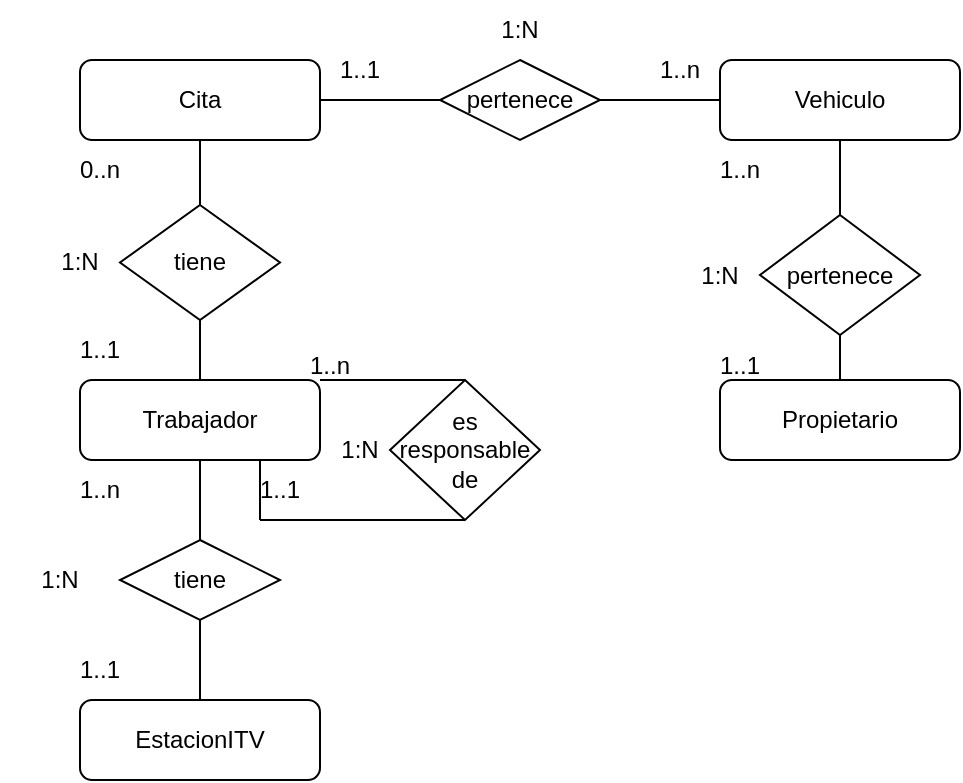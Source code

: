 <mxfile version="21.1.2" type="device">
  <diagram id="R2lEEEUBdFMjLlhIrx00" name="Page-1">
    <mxGraphModel dx="568" dy="868" grid="1" gridSize="10" guides="1" tooltips="1" connect="1" arrows="1" fold="1" page="1" pageScale="1" pageWidth="850" pageHeight="1100" math="0" shadow="0" extFonts="Permanent Marker^https://fonts.googleapis.com/css?family=Permanent+Marker">
      <root>
        <mxCell id="0" />
        <mxCell id="1" parent="0" />
        <mxCell id="F5JOhmuwmTo9AoqcFXoX-1" value="EstacionITV" style="rounded=1;whiteSpace=wrap;html=1;" parent="1" vertex="1">
          <mxGeometry x="1120" y="640" width="120" height="40" as="geometry" />
        </mxCell>
        <mxCell id="F5JOhmuwmTo9AoqcFXoX-2" value="Trabajador" style="rounded=1;whiteSpace=wrap;html=1;" parent="1" vertex="1">
          <mxGeometry x="1120" y="480" width="120" height="40" as="geometry" />
        </mxCell>
        <mxCell id="F5JOhmuwmTo9AoqcFXoX-4" value="Cita" style="rounded=1;whiteSpace=wrap;html=1;" parent="1" vertex="1">
          <mxGeometry x="1120" y="320" width="120" height="40" as="geometry" />
        </mxCell>
        <mxCell id="F5JOhmuwmTo9AoqcFXoX-5" value="Vehiculo" style="rounded=1;whiteSpace=wrap;html=1;" parent="1" vertex="1">
          <mxGeometry x="1440" y="320" width="120" height="40" as="geometry" />
        </mxCell>
        <mxCell id="F5JOhmuwmTo9AoqcFXoX-6" value="Propietario" style="rounded=1;whiteSpace=wrap;html=1;" parent="1" vertex="1">
          <mxGeometry x="1440" y="480" width="120" height="40" as="geometry" />
        </mxCell>
        <mxCell id="F5JOhmuwmTo9AoqcFXoX-7" value="pertenece" style="rhombus;whiteSpace=wrap;html=1;" parent="1" vertex="1">
          <mxGeometry x="1300" y="320" width="80" height="40" as="geometry" />
        </mxCell>
        <mxCell id="F5JOhmuwmTo9AoqcFXoX-8" value="tiene" style="rhombus;whiteSpace=wrap;html=1;" parent="1" vertex="1">
          <mxGeometry x="1140" y="560" width="80" height="40" as="geometry" />
        </mxCell>
        <mxCell id="F5JOhmuwmTo9AoqcFXoX-9" value="pertenece" style="rhombus;whiteSpace=wrap;html=1;" parent="1" vertex="1">
          <mxGeometry x="1460" y="397.5" width="80" height="60" as="geometry" />
        </mxCell>
        <mxCell id="F5JOhmuwmTo9AoqcFXoX-11" value="tiene" style="rhombus;whiteSpace=wrap;html=1;rotation=0;" parent="1" vertex="1">
          <mxGeometry x="1140" y="392.5" width="80" height="57.5" as="geometry" />
        </mxCell>
        <mxCell id="F5JOhmuwmTo9AoqcFXoX-12" value="" style="endArrow=none;html=1;rounded=0;entryX=0.5;entryY=0;entryDx=0;entryDy=0;exitX=0.5;exitY=1;exitDx=0;exitDy=0;" parent="1" source="F5JOhmuwmTo9AoqcFXoX-8" target="F5JOhmuwmTo9AoqcFXoX-1" edge="1">
          <mxGeometry width="50" height="50" relative="1" as="geometry">
            <mxPoint x="920" y="440" as="sourcePoint" />
            <mxPoint x="970" y="390" as="targetPoint" />
          </mxGeometry>
        </mxCell>
        <mxCell id="F5JOhmuwmTo9AoqcFXoX-13" value="" style="endArrow=none;html=1;rounded=0;entryX=0.5;entryY=0;entryDx=0;entryDy=0;exitX=0.5;exitY=1;exitDx=0;exitDy=0;" parent="1" source="F5JOhmuwmTo9AoqcFXoX-2" target="F5JOhmuwmTo9AoqcFXoX-8" edge="1">
          <mxGeometry width="50" height="50" relative="1" as="geometry">
            <mxPoint x="920" y="440" as="sourcePoint" />
            <mxPoint x="970" y="390" as="targetPoint" />
          </mxGeometry>
        </mxCell>
        <mxCell id="F5JOhmuwmTo9AoqcFXoX-15" value="" style="endArrow=none;html=1;rounded=0;exitX=0.5;exitY=0;exitDx=0;exitDy=0;entryX=0.5;entryY=1;entryDx=0;entryDy=0;" parent="1" source="F5JOhmuwmTo9AoqcFXoX-11" target="F5JOhmuwmTo9AoqcFXoX-4" edge="1">
          <mxGeometry width="50" height="50" relative="1" as="geometry">
            <mxPoint x="920" y="440" as="sourcePoint" />
            <mxPoint x="970" y="390" as="targetPoint" />
          </mxGeometry>
        </mxCell>
        <mxCell id="F5JOhmuwmTo9AoqcFXoX-16" value="" style="endArrow=none;html=1;rounded=0;entryX=0.5;entryY=0;entryDx=0;entryDy=0;exitX=0.5;exitY=1;exitDx=0;exitDy=0;" parent="1" source="F5JOhmuwmTo9AoqcFXoX-11" target="F5JOhmuwmTo9AoqcFXoX-2" edge="1">
          <mxGeometry width="50" height="50" relative="1" as="geometry">
            <mxPoint x="920" y="440" as="sourcePoint" />
            <mxPoint x="970" y="390" as="targetPoint" />
          </mxGeometry>
        </mxCell>
        <mxCell id="F5JOhmuwmTo9AoqcFXoX-17" value="" style="endArrow=none;html=1;rounded=0;entryX=1;entryY=0.5;entryDx=0;entryDy=0;exitX=0;exitY=0.5;exitDx=0;exitDy=0;" parent="1" source="F5JOhmuwmTo9AoqcFXoX-5" target="F5JOhmuwmTo9AoqcFXoX-7" edge="1">
          <mxGeometry width="50" height="50" relative="1" as="geometry">
            <mxPoint x="920" y="440" as="sourcePoint" />
            <mxPoint x="970" y="390" as="targetPoint" />
          </mxGeometry>
        </mxCell>
        <mxCell id="F5JOhmuwmTo9AoqcFXoX-18" value="" style="endArrow=none;html=1;rounded=0;entryX=0;entryY=0.5;entryDx=0;entryDy=0;exitX=1;exitY=0.5;exitDx=0;exitDy=0;" parent="1" source="F5JOhmuwmTo9AoqcFXoX-4" target="F5JOhmuwmTo9AoqcFXoX-7" edge="1">
          <mxGeometry width="50" height="50" relative="1" as="geometry">
            <mxPoint x="920" y="440" as="sourcePoint" />
            <mxPoint x="970" y="390" as="targetPoint" />
          </mxGeometry>
        </mxCell>
        <mxCell id="F5JOhmuwmTo9AoqcFXoX-19" value="" style="endArrow=none;html=1;rounded=0;entryX=0.5;entryY=0;entryDx=0;entryDy=0;exitX=0.5;exitY=1;exitDx=0;exitDy=0;" parent="1" source="F5JOhmuwmTo9AoqcFXoX-9" target="F5JOhmuwmTo9AoqcFXoX-6" edge="1">
          <mxGeometry width="50" height="50" relative="1" as="geometry">
            <mxPoint x="920" y="440" as="sourcePoint" />
            <mxPoint x="970" y="390" as="targetPoint" />
          </mxGeometry>
        </mxCell>
        <mxCell id="F5JOhmuwmTo9AoqcFXoX-20" value="" style="endArrow=none;html=1;rounded=0;entryX=0.5;entryY=0;entryDx=0;entryDy=0;exitX=0.5;exitY=1;exitDx=0;exitDy=0;" parent="1" source="F5JOhmuwmTo9AoqcFXoX-5" target="F5JOhmuwmTo9AoqcFXoX-9" edge="1">
          <mxGeometry width="50" height="50" relative="1" as="geometry">
            <mxPoint x="920" y="440" as="sourcePoint" />
            <mxPoint x="970" y="390" as="targetPoint" />
          </mxGeometry>
        </mxCell>
        <mxCell id="F5JOhmuwmTo9AoqcFXoX-25" value="1..1" style="text;html=1;strokeColor=none;fillColor=none;align=center;verticalAlign=middle;whiteSpace=wrap;rounded=0;" parent="1" vertex="1">
          <mxGeometry x="1100" y="610" width="60" height="30" as="geometry" />
        </mxCell>
        <mxCell id="F5JOhmuwmTo9AoqcFXoX-26" value="1..n" style="text;html=1;strokeColor=none;fillColor=none;align=center;verticalAlign=middle;whiteSpace=wrap;rounded=0;" parent="1" vertex="1">
          <mxGeometry x="1100" y="520" width="60" height="30" as="geometry" />
        </mxCell>
        <mxCell id="F5JOhmuwmTo9AoqcFXoX-27" value="1:N" style="text;html=1;strokeColor=none;fillColor=none;align=center;verticalAlign=middle;whiteSpace=wrap;rounded=0;" parent="1" vertex="1">
          <mxGeometry x="1080" y="565" width="60" height="30" as="geometry" />
        </mxCell>
        <mxCell id="F5JOhmuwmTo9AoqcFXoX-28" value="1..1" style="text;html=1;strokeColor=none;fillColor=none;align=center;verticalAlign=middle;whiteSpace=wrap;rounded=0;" parent="1" vertex="1">
          <mxGeometry x="1100" y="450" width="60" height="30" as="geometry" />
        </mxCell>
        <mxCell id="F5JOhmuwmTo9AoqcFXoX-29" value="0..n" style="text;html=1;strokeColor=none;fillColor=none;align=center;verticalAlign=middle;whiteSpace=wrap;rounded=0;" parent="1" vertex="1">
          <mxGeometry x="1100" y="360" width="60" height="30" as="geometry" />
        </mxCell>
        <mxCell id="MiNB7IiN2RJcl9y3tXyg-1" value="1:N" style="text;html=1;strokeColor=none;fillColor=none;align=center;verticalAlign=middle;whiteSpace=wrap;rounded=0;" parent="1" vertex="1">
          <mxGeometry x="1090" y="406" width="60" height="30" as="geometry" />
        </mxCell>
        <mxCell id="MiNB7IiN2RJcl9y3tXyg-2" value="1..1" style="text;html=1;strokeColor=none;fillColor=none;align=center;verticalAlign=middle;whiteSpace=wrap;rounded=0;" parent="1" vertex="1">
          <mxGeometry x="1230" y="310" width="60" height="30" as="geometry" />
        </mxCell>
        <mxCell id="MiNB7IiN2RJcl9y3tXyg-3" value="1..n" style="text;html=1;strokeColor=none;fillColor=none;align=center;verticalAlign=middle;whiteSpace=wrap;rounded=0;" parent="1" vertex="1">
          <mxGeometry x="1390" y="310" width="60" height="30" as="geometry" />
        </mxCell>
        <mxCell id="MiNB7IiN2RJcl9y3tXyg-4" value="1:N" style="text;html=1;strokeColor=none;fillColor=none;align=center;verticalAlign=middle;whiteSpace=wrap;rounded=0;" parent="1" vertex="1">
          <mxGeometry x="1310" y="290" width="60" height="30" as="geometry" />
        </mxCell>
        <mxCell id="MiNB7IiN2RJcl9y3tXyg-5" value="1..n" style="text;html=1;strokeColor=none;fillColor=none;align=center;verticalAlign=middle;whiteSpace=wrap;rounded=0;" parent="1" vertex="1">
          <mxGeometry x="1420" y="360" width="60" height="30" as="geometry" />
        </mxCell>
        <mxCell id="MiNB7IiN2RJcl9y3tXyg-6" value="1..1" style="text;html=1;strokeColor=none;fillColor=none;align=center;verticalAlign=middle;whiteSpace=wrap;rounded=0;" parent="1" vertex="1">
          <mxGeometry x="1420" y="457.5" width="60" height="30" as="geometry" />
        </mxCell>
        <mxCell id="MiNB7IiN2RJcl9y3tXyg-7" value="1:N" style="text;html=1;strokeColor=none;fillColor=none;align=center;verticalAlign=middle;whiteSpace=wrap;rounded=0;" parent="1" vertex="1">
          <mxGeometry x="1410" y="413" width="60" height="30" as="geometry" />
        </mxCell>
        <mxCell id="hjisLlWPR4S_uoorXDvK-2" value="es responsable de" style="rhombus;whiteSpace=wrap;html=1;" vertex="1" parent="1">
          <mxGeometry x="1275" y="480" width="75" height="70" as="geometry" />
        </mxCell>
        <mxCell id="hjisLlWPR4S_uoorXDvK-3" value="" style="endArrow=none;html=1;rounded=0;exitX=0.75;exitY=1;exitDx=0;exitDy=0;" edge="1" parent="1" source="F5JOhmuwmTo9AoqcFXoX-2">
          <mxGeometry width="50" height="50" relative="1" as="geometry">
            <mxPoint x="1250" y="460" as="sourcePoint" />
            <mxPoint x="1210" y="550" as="targetPoint" />
          </mxGeometry>
        </mxCell>
        <mxCell id="hjisLlWPR4S_uoorXDvK-4" value="" style="endArrow=none;html=1;rounded=0;entryX=0.5;entryY=1;entryDx=0;entryDy=0;" edge="1" parent="1" target="hjisLlWPR4S_uoorXDvK-2">
          <mxGeometry width="50" height="50" relative="1" as="geometry">
            <mxPoint x="1210" y="550" as="sourcePoint" />
            <mxPoint x="1310" y="550" as="targetPoint" />
          </mxGeometry>
        </mxCell>
        <mxCell id="hjisLlWPR4S_uoorXDvK-6" value="" style="endArrow=none;html=1;rounded=0;exitX=0.5;exitY=0;exitDx=0;exitDy=0;entryX=1;entryY=0;entryDx=0;entryDy=0;" edge="1" parent="1" source="hjisLlWPR4S_uoorXDvK-2" target="F5JOhmuwmTo9AoqcFXoX-2">
          <mxGeometry width="50" height="50" relative="1" as="geometry">
            <mxPoint x="1250" y="460" as="sourcePoint" />
            <mxPoint x="1300" y="410" as="targetPoint" />
          </mxGeometry>
        </mxCell>
        <mxCell id="hjisLlWPR4S_uoorXDvK-7" value="1..n" style="text;html=1;strokeColor=none;fillColor=none;align=center;verticalAlign=middle;whiteSpace=wrap;rounded=0;" vertex="1" parent="1">
          <mxGeometry x="1215" y="457.5" width="60" height="30" as="geometry" />
        </mxCell>
        <mxCell id="hjisLlWPR4S_uoorXDvK-9" value="1..1" style="text;html=1;strokeColor=none;fillColor=none;align=center;verticalAlign=middle;whiteSpace=wrap;rounded=0;" vertex="1" parent="1">
          <mxGeometry x="1190" y="520" width="60" height="30" as="geometry" />
        </mxCell>
        <mxCell id="hjisLlWPR4S_uoorXDvK-10" value="1:N" style="text;html=1;strokeColor=none;fillColor=none;align=center;verticalAlign=middle;whiteSpace=wrap;rounded=0;" vertex="1" parent="1">
          <mxGeometry x="1230" y="500" width="60" height="30" as="geometry" />
        </mxCell>
      </root>
    </mxGraphModel>
  </diagram>
</mxfile>

